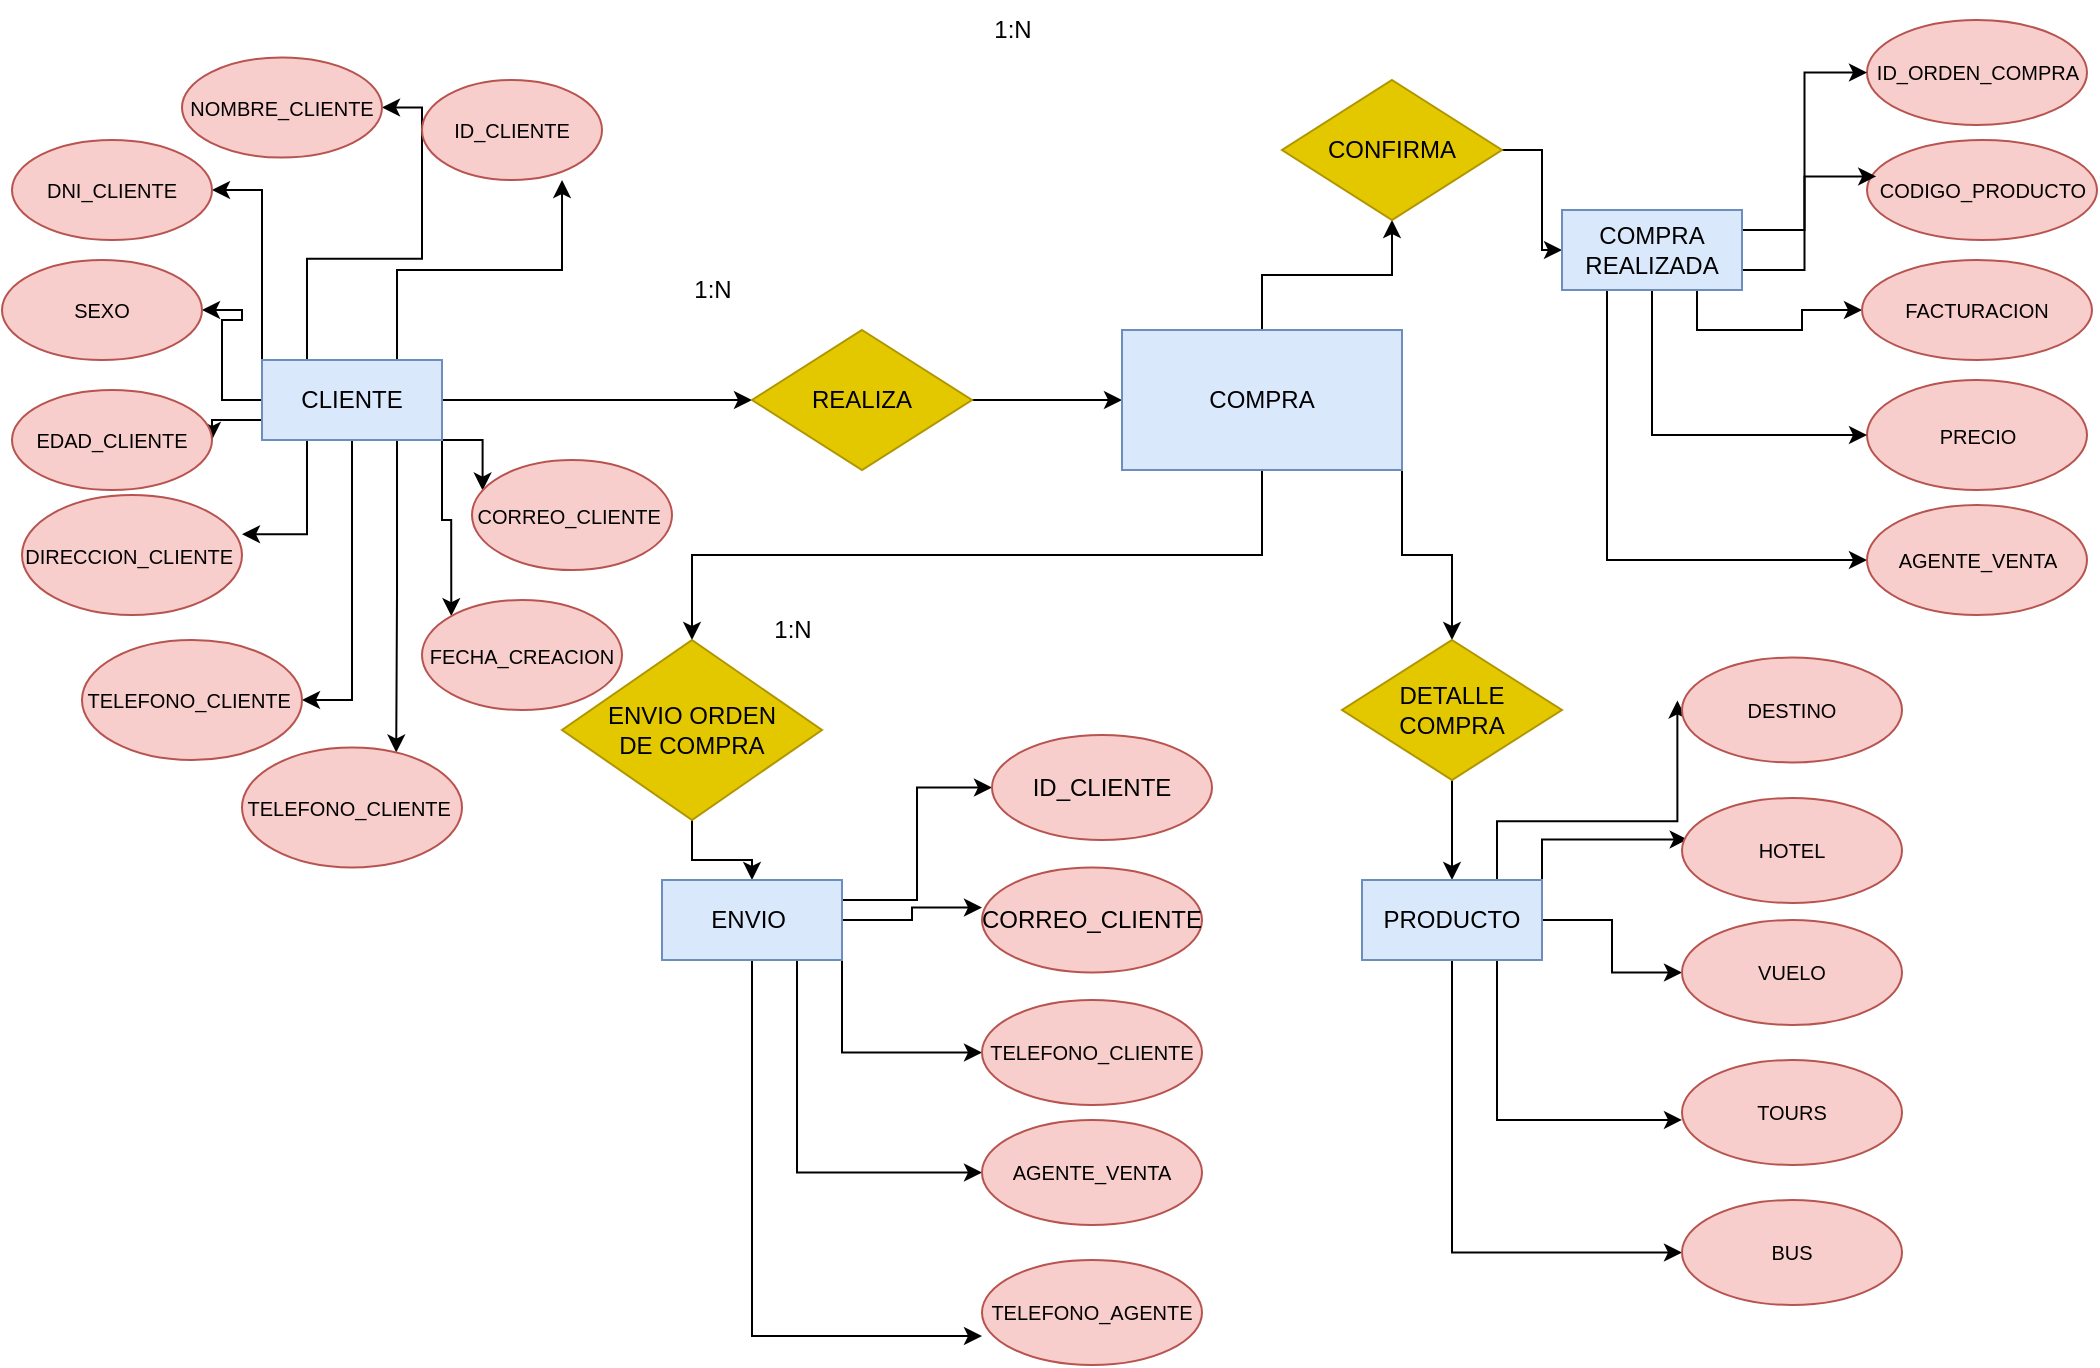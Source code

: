 <mxfile version="20.5.3" type="github">
  <diagram id="R2lEEEUBdFMjLlhIrx00" name="Page-1">
    <mxGraphModel dx="1186" dy="532" grid="1" gridSize="10" guides="1" tooltips="1" connect="1" arrows="1" fold="1" page="1" pageScale="1" pageWidth="1100" pageHeight="850" math="0" shadow="0" extFonts="Permanent Marker^https://fonts.googleapis.com/css?family=Permanent+Marker">
      <root>
        <mxCell id="0" />
        <mxCell id="1" parent="0" />
        <mxCell id="mcekP03rQafFfVdzX8bU-13" style="edgeStyle=orthogonalEdgeStyle;rounded=0;orthogonalLoop=1;jettySize=auto;html=1;exitX=1;exitY=0.5;exitDx=0;exitDy=0;entryX=0;entryY=0.5;entryDx=0;entryDy=0;" parent="1" source="mcekP03rQafFfVdzX8bU-1" target="mcekP03rQafFfVdzX8bU-2" edge="1">
          <mxGeometry relative="1" as="geometry" />
        </mxCell>
        <mxCell id="mcekP03rQafFfVdzX8bU-18" style="edgeStyle=orthogonalEdgeStyle;rounded=0;orthogonalLoop=1;jettySize=auto;html=1;exitX=1;exitY=1;exitDx=0;exitDy=0;entryX=0.053;entryY=0.278;entryDx=0;entryDy=0;entryPerimeter=0;" parent="1" source="mcekP03rQafFfVdzX8bU-1" target="mcekP03rQafFfVdzX8bU-6" edge="1">
          <mxGeometry relative="1" as="geometry" />
        </mxCell>
        <mxCell id="K9vO8aN5I-wYUYkz_wn9-12" style="edgeStyle=orthogonalEdgeStyle;rounded=0;orthogonalLoop=1;jettySize=auto;html=1;exitX=0.25;exitY=0;exitDx=0;exitDy=0;entryX=1;entryY=0.5;entryDx=0;entryDy=0;" parent="1" source="mcekP03rQafFfVdzX8bU-1" target="mcekP03rQafFfVdzX8bU-4" edge="1">
          <mxGeometry relative="1" as="geometry" />
        </mxCell>
        <mxCell id="K9vO8aN5I-wYUYkz_wn9-13" style="edgeStyle=orthogonalEdgeStyle;rounded=0;orthogonalLoop=1;jettySize=auto;html=1;exitX=0;exitY=0;exitDx=0;exitDy=0;entryX=1;entryY=0.5;entryDx=0;entryDy=0;" parent="1" source="mcekP03rQafFfVdzX8bU-1" target="K9vO8aN5I-wYUYkz_wn9-3" edge="1">
          <mxGeometry relative="1" as="geometry" />
        </mxCell>
        <mxCell id="K9vO8aN5I-wYUYkz_wn9-14" style="edgeStyle=orthogonalEdgeStyle;rounded=0;orthogonalLoop=1;jettySize=auto;html=1;exitX=0;exitY=0.75;exitDx=0;exitDy=0;entryX=1;entryY=0.5;entryDx=0;entryDy=0;" parent="1" source="mcekP03rQafFfVdzX8bU-1" target="K9vO8aN5I-wYUYkz_wn9-8" edge="1">
          <mxGeometry relative="1" as="geometry" />
        </mxCell>
        <mxCell id="K9vO8aN5I-wYUYkz_wn9-17" style="edgeStyle=orthogonalEdgeStyle;rounded=0;orthogonalLoop=1;jettySize=auto;html=1;exitX=0.25;exitY=1;exitDx=0;exitDy=0;entryX=1;entryY=0.327;entryDx=0;entryDy=0;entryPerimeter=0;" parent="1" source="mcekP03rQafFfVdzX8bU-1" target="mcekP03rQafFfVdzX8bU-5" edge="1">
          <mxGeometry relative="1" as="geometry" />
        </mxCell>
        <mxCell id="K9vO8aN5I-wYUYkz_wn9-18" style="edgeStyle=orthogonalEdgeStyle;rounded=0;orthogonalLoop=1;jettySize=auto;html=1;exitX=0.5;exitY=1;exitDx=0;exitDy=0;entryX=1;entryY=0.5;entryDx=0;entryDy=0;" parent="1" source="mcekP03rQafFfVdzX8bU-1" target="mcekP03rQafFfVdzX8bU-7" edge="1">
          <mxGeometry relative="1" as="geometry" />
        </mxCell>
        <mxCell id="K9vO8aN5I-wYUYkz_wn9-19" style="edgeStyle=orthogonalEdgeStyle;rounded=0;orthogonalLoop=1;jettySize=auto;html=1;exitX=0.75;exitY=1;exitDx=0;exitDy=0;entryX=0.701;entryY=0.042;entryDx=0;entryDy=0;entryPerimeter=0;" parent="1" source="mcekP03rQafFfVdzX8bU-1" target="K9vO8aN5I-wYUYkz_wn9-15" edge="1">
          <mxGeometry relative="1" as="geometry" />
        </mxCell>
        <mxCell id="HhUgTJQAeBWJktzc2wHe-2" style="edgeStyle=orthogonalEdgeStyle;rounded=0;orthogonalLoop=1;jettySize=auto;html=1;exitX=1;exitY=1;exitDx=0;exitDy=0;entryX=0;entryY=0;entryDx=0;entryDy=0;" parent="1" source="mcekP03rQafFfVdzX8bU-1" target="HhUgTJQAeBWJktzc2wHe-1" edge="1">
          <mxGeometry relative="1" as="geometry" />
        </mxCell>
        <mxCell id="HhUgTJQAeBWJktzc2wHe-3" style="edgeStyle=orthogonalEdgeStyle;rounded=0;orthogonalLoop=1;jettySize=auto;html=1;exitX=0.75;exitY=0;exitDx=0;exitDy=0;entryX=0.778;entryY=1;entryDx=0;entryDy=0;entryPerimeter=0;" parent="1" source="mcekP03rQafFfVdzX8bU-1" target="mcekP03rQafFfVdzX8bU-3" edge="1">
          <mxGeometry relative="1" as="geometry" />
        </mxCell>
        <mxCell id="HhUgTJQAeBWJktzc2wHe-5" style="edgeStyle=orthogonalEdgeStyle;rounded=0;orthogonalLoop=1;jettySize=auto;html=1;exitX=0;exitY=0.5;exitDx=0;exitDy=0;entryX=1;entryY=0.5;entryDx=0;entryDy=0;" parent="1" source="mcekP03rQafFfVdzX8bU-1" target="HhUgTJQAeBWJktzc2wHe-4" edge="1">
          <mxGeometry relative="1" as="geometry" />
        </mxCell>
        <mxCell id="mcekP03rQafFfVdzX8bU-1" value="CLIENTE" style="rounded=0;whiteSpace=wrap;html=1;fillColor=#dae8fc;strokeColor=#6c8ebf;" parent="1" vertex="1">
          <mxGeometry x="130" y="180" width="90" height="40" as="geometry" />
        </mxCell>
        <mxCell id="mcekP03rQafFfVdzX8bU-24" style="edgeStyle=orthogonalEdgeStyle;rounded=0;orthogonalLoop=1;jettySize=auto;html=1;exitX=1;exitY=0.5;exitDx=0;exitDy=0;entryX=0;entryY=0.5;entryDx=0;entryDy=0;" parent="1" source="mcekP03rQafFfVdzX8bU-2" target="mcekP03rQafFfVdzX8bU-23" edge="1">
          <mxGeometry relative="1" as="geometry" />
        </mxCell>
        <mxCell id="mcekP03rQafFfVdzX8bU-2" value="REALIZA" style="rhombus;whiteSpace=wrap;html=1;fillColor=#e3c800;strokeColor=#B09500;fontColor=#000000;" parent="1" vertex="1">
          <mxGeometry x="375" y="165" width="110" height="70" as="geometry" />
        </mxCell>
        <mxCell id="mcekP03rQafFfVdzX8bU-3" value="&lt;font style=&quot;font-size: 10px;&quot;&gt;ID_CLIENTE&lt;/font&gt;" style="ellipse;whiteSpace=wrap;html=1;fillColor=#f8cecc;strokeColor=#b85450;" parent="1" vertex="1">
          <mxGeometry x="210" y="40" width="90" height="50" as="geometry" />
        </mxCell>
        <mxCell id="mcekP03rQafFfVdzX8bU-4" value="&lt;font style=&quot;font-size: 10px;&quot;&gt;NOMBRE_CLIENTE&lt;/font&gt;" style="ellipse;whiteSpace=wrap;html=1;fillColor=#f8cecc;strokeColor=#b85450;" parent="1" vertex="1">
          <mxGeometry x="90" y="28.75" width="100" height="50" as="geometry" />
        </mxCell>
        <mxCell id="mcekP03rQafFfVdzX8bU-5" value="&lt;font style=&quot;font-size: 10px;&quot;&gt;DIRECCION_CLIENTE&amp;nbsp;&lt;/font&gt;" style="ellipse;whiteSpace=wrap;html=1;fillColor=#f8cecc;strokeColor=#b85450;" parent="1" vertex="1">
          <mxGeometry x="10" y="247.5" width="110" height="60" as="geometry" />
        </mxCell>
        <mxCell id="mcekP03rQafFfVdzX8bU-6" value="&lt;font style=&quot;font-size: 10px;&quot;&gt;CORREO_CLIENTE&amp;nbsp;&lt;/font&gt;" style="ellipse;whiteSpace=wrap;html=1;fillColor=#f8cecc;strokeColor=#b85450;" parent="1" vertex="1">
          <mxGeometry x="235" y="230" width="100" height="55" as="geometry" />
        </mxCell>
        <mxCell id="mcekP03rQafFfVdzX8bU-7" value="&lt;font style=&quot;font-size: 10px;&quot;&gt;TELEFONO_CLIENTE&amp;nbsp;&lt;/font&gt;" style="ellipse;whiteSpace=wrap;html=1;fillColor=#f8cecc;strokeColor=#b85450;" parent="1" vertex="1">
          <mxGeometry x="40" y="320" width="110" height="60" as="geometry" />
        </mxCell>
        <mxCell id="mcekP03rQafFfVdzX8bU-19" value="1:N" style="text;html=1;align=center;verticalAlign=middle;resizable=0;points=[];autosize=1;strokeColor=none;fillColor=none;" parent="1" vertex="1">
          <mxGeometry x="335" y="130" width="40" height="30" as="geometry" />
        </mxCell>
        <mxCell id="mcekP03rQafFfVdzX8bU-40" style="edgeStyle=orthogonalEdgeStyle;rounded=0;orthogonalLoop=1;jettySize=auto;html=1;exitX=0.5;exitY=0;exitDx=0;exitDy=0;entryX=0.5;entryY=1;entryDx=0;entryDy=0;" parent="1" source="mcekP03rQafFfVdzX8bU-23" target="mcekP03rQafFfVdzX8bU-38" edge="1">
          <mxGeometry relative="1" as="geometry" />
        </mxCell>
        <mxCell id="mcekP03rQafFfVdzX8bU-48" style="edgeStyle=orthogonalEdgeStyle;rounded=0;orthogonalLoop=1;jettySize=auto;html=1;exitX=0.5;exitY=1;exitDx=0;exitDy=0;entryX=0.5;entryY=0;entryDx=0;entryDy=0;" parent="1" source="mcekP03rQafFfVdzX8bU-23" target="mcekP03rQafFfVdzX8bU-47" edge="1">
          <mxGeometry relative="1" as="geometry" />
        </mxCell>
        <mxCell id="mcekP03rQafFfVdzX8bU-68" style="edgeStyle=orthogonalEdgeStyle;rounded=0;orthogonalLoop=1;jettySize=auto;html=1;exitX=1;exitY=1;exitDx=0;exitDy=0;" parent="1" source="mcekP03rQafFfVdzX8bU-23" target="mcekP03rQafFfVdzX8bU-66" edge="1">
          <mxGeometry relative="1" as="geometry" />
        </mxCell>
        <mxCell id="mcekP03rQafFfVdzX8bU-23" value="COMPRA" style="rounded=0;whiteSpace=wrap;html=1;fillColor=#dae8fc;strokeColor=#6c8ebf;" parent="1" vertex="1">
          <mxGeometry x="560" y="165" width="140" height="70" as="geometry" />
        </mxCell>
        <mxCell id="mcekP03rQafFfVdzX8bU-25" value="&lt;font style=&quot;font-size: 10px;&quot;&gt;CODIGO_PRODUCTO&lt;/font&gt;" style="ellipse;whiteSpace=wrap;html=1;fillColor=#f8cecc;strokeColor=#b85450;" parent="1" vertex="1">
          <mxGeometry x="932.5" y="70" width="115" height="50" as="geometry" />
        </mxCell>
        <mxCell id="mcekP03rQafFfVdzX8bU-26" value="&lt;font style=&quot;font-size: 10px;&quot;&gt;PRECIO&lt;/font&gt;" style="ellipse;whiteSpace=wrap;html=1;fillColor=#f8cecc;strokeColor=#b85450;" parent="1" vertex="1">
          <mxGeometry x="932.5" y="190" width="110" height="55" as="geometry" />
        </mxCell>
        <mxCell id="mcekP03rQafFfVdzX8bU-27" value="&lt;font style=&quot;font-size: 10px;&quot;&gt;ID_ORDEN_COMPRA&lt;/font&gt;" style="ellipse;whiteSpace=wrap;html=1;fillColor=#f8cecc;strokeColor=#b85450;" parent="1" vertex="1">
          <mxGeometry x="932.5" y="10" width="110" height="52.5" as="geometry" />
        </mxCell>
        <mxCell id="mcekP03rQafFfVdzX8bU-41" style="edgeStyle=orthogonalEdgeStyle;rounded=0;orthogonalLoop=1;jettySize=auto;html=1;exitX=1;exitY=0.5;exitDx=0;exitDy=0;entryX=0;entryY=0.5;entryDx=0;entryDy=0;" parent="1" source="mcekP03rQafFfVdzX8bU-38" target="mcekP03rQafFfVdzX8bU-39" edge="1">
          <mxGeometry relative="1" as="geometry" />
        </mxCell>
        <mxCell id="mcekP03rQafFfVdzX8bU-38" value="CONFIRMA" style="rhombus;whiteSpace=wrap;html=1;fillColor=#e3c800;strokeColor=#B09500;fontColor=#000000;" parent="1" vertex="1">
          <mxGeometry x="640" y="40" width="110" height="70" as="geometry" />
        </mxCell>
        <mxCell id="mcekP03rQafFfVdzX8bU-43" style="edgeStyle=orthogonalEdgeStyle;rounded=0;orthogonalLoop=1;jettySize=auto;html=1;exitX=1;exitY=0.25;exitDx=0;exitDy=0;entryX=0;entryY=0.5;entryDx=0;entryDy=0;" parent="1" source="mcekP03rQafFfVdzX8bU-39" target="mcekP03rQafFfVdzX8bU-27" edge="1">
          <mxGeometry relative="1" as="geometry" />
        </mxCell>
        <mxCell id="mcekP03rQafFfVdzX8bU-44" style="edgeStyle=orthogonalEdgeStyle;rounded=0;orthogonalLoop=1;jettySize=auto;html=1;exitX=1;exitY=0.75;exitDx=0;exitDy=0;entryX=0.04;entryY=0.364;entryDx=0;entryDy=0;entryPerimeter=0;" parent="1" source="mcekP03rQafFfVdzX8bU-39" target="mcekP03rQafFfVdzX8bU-25" edge="1">
          <mxGeometry relative="1" as="geometry" />
        </mxCell>
        <mxCell id="HhUgTJQAeBWJktzc2wHe-8" style="edgeStyle=orthogonalEdgeStyle;rounded=0;orthogonalLoop=1;jettySize=auto;html=1;exitX=0.25;exitY=1;exitDx=0;exitDy=0;entryX=0;entryY=0.5;entryDx=0;entryDy=0;" parent="1" source="mcekP03rQafFfVdzX8bU-39" target="HhUgTJQAeBWJktzc2wHe-6" edge="1">
          <mxGeometry relative="1" as="geometry" />
        </mxCell>
        <mxCell id="keSpZxRysglTn32ikJpo-4" style="edgeStyle=orthogonalEdgeStyle;rounded=0;orthogonalLoop=1;jettySize=auto;html=1;exitX=0.5;exitY=1;exitDx=0;exitDy=0;entryX=0;entryY=0.5;entryDx=0;entryDy=0;" edge="1" parent="1" source="mcekP03rQafFfVdzX8bU-39" target="mcekP03rQafFfVdzX8bU-26">
          <mxGeometry relative="1" as="geometry" />
        </mxCell>
        <mxCell id="keSpZxRysglTn32ikJpo-5" style="edgeStyle=orthogonalEdgeStyle;rounded=0;orthogonalLoop=1;jettySize=auto;html=1;exitX=0.75;exitY=1;exitDx=0;exitDy=0;" edge="1" parent="1" source="mcekP03rQafFfVdzX8bU-39" target="keSpZxRysglTn32ikJpo-3">
          <mxGeometry relative="1" as="geometry" />
        </mxCell>
        <mxCell id="mcekP03rQafFfVdzX8bU-39" value="COMPRA&lt;br&gt;REALIZADA" style="rounded=0;whiteSpace=wrap;html=1;fillColor=#dae8fc;strokeColor=#6c8ebf;" parent="1" vertex="1">
          <mxGeometry x="780" y="105" width="90" height="40" as="geometry" />
        </mxCell>
        <mxCell id="mcekP03rQafFfVdzX8bU-50" style="edgeStyle=orthogonalEdgeStyle;rounded=0;orthogonalLoop=1;jettySize=auto;html=1;exitX=0.5;exitY=1;exitDx=0;exitDy=0;entryX=0.5;entryY=0;entryDx=0;entryDy=0;" parent="1" source="mcekP03rQafFfVdzX8bU-47" target="mcekP03rQafFfVdzX8bU-49" edge="1">
          <mxGeometry relative="1" as="geometry" />
        </mxCell>
        <mxCell id="mcekP03rQafFfVdzX8bU-47" value="ENVIO ORDEN&lt;br&gt;DE COMPRA" style="rhombus;whiteSpace=wrap;html=1;fillColor=#e3c800;strokeColor=#B09500;fontColor=#000000;" parent="1" vertex="1">
          <mxGeometry x="280" y="320" width="130" height="90" as="geometry" />
        </mxCell>
        <mxCell id="mcekP03rQafFfVdzX8bU-59" style="edgeStyle=orthogonalEdgeStyle;rounded=0;orthogonalLoop=1;jettySize=auto;html=1;exitX=1;exitY=0.25;exitDx=0;exitDy=0;entryX=0;entryY=0.5;entryDx=0;entryDy=0;" parent="1" source="mcekP03rQafFfVdzX8bU-49" target="mcekP03rQafFfVdzX8bU-52" edge="1">
          <mxGeometry relative="1" as="geometry" />
        </mxCell>
        <mxCell id="mcekP03rQafFfVdzX8bU-60" style="edgeStyle=orthogonalEdgeStyle;rounded=0;orthogonalLoop=1;jettySize=auto;html=1;exitX=1;exitY=0.5;exitDx=0;exitDy=0;entryX=0;entryY=0.381;entryDx=0;entryDy=0;entryPerimeter=0;" parent="1" source="mcekP03rQafFfVdzX8bU-49" target="mcekP03rQafFfVdzX8bU-53" edge="1">
          <mxGeometry relative="1" as="geometry" />
        </mxCell>
        <mxCell id="mcekP03rQafFfVdzX8bU-61" style="edgeStyle=orthogonalEdgeStyle;rounded=0;orthogonalLoop=1;jettySize=auto;html=1;exitX=1;exitY=1;exitDx=0;exitDy=0;entryX=0;entryY=0.5;entryDx=0;entryDy=0;" parent="1" source="mcekP03rQafFfVdzX8bU-49" target="mcekP03rQafFfVdzX8bU-54" edge="1">
          <mxGeometry relative="1" as="geometry" />
        </mxCell>
        <mxCell id="mcekP03rQafFfVdzX8bU-62" style="edgeStyle=orthogonalEdgeStyle;rounded=0;orthogonalLoop=1;jettySize=auto;html=1;exitX=0.75;exitY=1;exitDx=0;exitDy=0;entryX=0;entryY=0.5;entryDx=0;entryDy=0;" parent="1" source="mcekP03rQafFfVdzX8bU-49" target="mcekP03rQafFfVdzX8bU-55" edge="1">
          <mxGeometry relative="1" as="geometry" />
        </mxCell>
        <mxCell id="HhUgTJQAeBWJktzc2wHe-10" style="edgeStyle=orthogonalEdgeStyle;rounded=0;orthogonalLoop=1;jettySize=auto;html=1;exitX=0.5;exitY=1;exitDx=0;exitDy=0;entryX=0;entryY=0.724;entryDx=0;entryDy=0;entryPerimeter=0;" parent="1" source="mcekP03rQafFfVdzX8bU-49" target="HhUgTJQAeBWJktzc2wHe-9" edge="1">
          <mxGeometry relative="1" as="geometry" />
        </mxCell>
        <mxCell id="mcekP03rQafFfVdzX8bU-49" value="ENVIO&amp;nbsp;" style="rounded=0;whiteSpace=wrap;html=1;fillColor=#dae8fc;strokeColor=#6c8ebf;" parent="1" vertex="1">
          <mxGeometry x="330" y="440" width="90" height="40" as="geometry" />
        </mxCell>
        <mxCell id="mcekP03rQafFfVdzX8bU-52" value="ID_CLIENTE" style="ellipse;whiteSpace=wrap;html=1;fillColor=#f8cecc;strokeColor=#b85450;" parent="1" vertex="1">
          <mxGeometry x="495" y="367.5" width="110" height="52.5" as="geometry" />
        </mxCell>
        <mxCell id="mcekP03rQafFfVdzX8bU-53" value="CORREO_CLIENTE" style="ellipse;whiteSpace=wrap;html=1;fillColor=#f8cecc;strokeColor=#b85450;" parent="1" vertex="1">
          <mxGeometry x="490" y="433.75" width="110" height="52.5" as="geometry" />
        </mxCell>
        <mxCell id="mcekP03rQafFfVdzX8bU-54" value="&lt;span style=&quot;font-size: 10px;&quot;&gt;TELEFONO_CLIENTE&lt;/span&gt;" style="ellipse;whiteSpace=wrap;html=1;fillColor=#f8cecc;strokeColor=#b85450;" parent="1" vertex="1">
          <mxGeometry x="490" y="500" width="110" height="52.5" as="geometry" />
        </mxCell>
        <mxCell id="mcekP03rQafFfVdzX8bU-55" value="&lt;font style=&quot;font-size: 10px;&quot;&gt;AGENTE_VENTA&lt;/font&gt;" style="ellipse;whiteSpace=wrap;html=1;fillColor=#f8cecc;strokeColor=#b85450;" parent="1" vertex="1">
          <mxGeometry x="490" y="560" width="110" height="52.5" as="geometry" />
        </mxCell>
        <mxCell id="mcekP03rQafFfVdzX8bU-64" value="1:N" style="text;html=1;align=center;verticalAlign=middle;resizable=0;points=[];autosize=1;strokeColor=none;fillColor=none;" parent="1" vertex="1">
          <mxGeometry x="375" y="300" width="40" height="30" as="geometry" />
        </mxCell>
        <mxCell id="mcekP03rQafFfVdzX8bU-65" value="1:N" style="text;html=1;align=center;verticalAlign=middle;resizable=0;points=[];autosize=1;strokeColor=none;fillColor=none;" parent="1" vertex="1">
          <mxGeometry x="485" width="40" height="30" as="geometry" />
        </mxCell>
        <mxCell id="mcekP03rQafFfVdzX8bU-78" style="edgeStyle=orthogonalEdgeStyle;rounded=0;orthogonalLoop=1;jettySize=auto;html=1;exitX=0.5;exitY=1;exitDx=0;exitDy=0;entryX=0.5;entryY=0;entryDx=0;entryDy=0;" parent="1" source="mcekP03rQafFfVdzX8bU-66" target="mcekP03rQafFfVdzX8bU-70" edge="1">
          <mxGeometry relative="1" as="geometry" />
        </mxCell>
        <mxCell id="mcekP03rQafFfVdzX8bU-66" value="DETALLE&lt;br&gt;COMPRA" style="rhombus;whiteSpace=wrap;html=1;fillColor=#e3c800;strokeColor=#B09500;fontColor=#000000;" parent="1" vertex="1">
          <mxGeometry x="670" y="320" width="110" height="70" as="geometry" />
        </mxCell>
        <mxCell id="mcekP03rQafFfVdzX8bU-79" value="" style="edgeStyle=orthogonalEdgeStyle;rounded=0;orthogonalLoop=1;jettySize=auto;html=1;" parent="1" source="mcekP03rQafFfVdzX8bU-70" target="mcekP03rQafFfVdzX8bU-73" edge="1">
          <mxGeometry relative="1" as="geometry" />
        </mxCell>
        <mxCell id="mcekP03rQafFfVdzX8bU-81" style="edgeStyle=orthogonalEdgeStyle;rounded=0;orthogonalLoop=1;jettySize=auto;html=1;exitX=0.75;exitY=0;exitDx=0;exitDy=0;entryX=-0.021;entryY=0.409;entryDx=0;entryDy=0;entryPerimeter=0;" parent="1" source="mcekP03rQafFfVdzX8bU-70" target="mcekP03rQafFfVdzX8bU-71" edge="1">
          <mxGeometry relative="1" as="geometry" />
        </mxCell>
        <mxCell id="mcekP03rQafFfVdzX8bU-82" style="edgeStyle=orthogonalEdgeStyle;rounded=0;orthogonalLoop=1;jettySize=auto;html=1;exitX=1;exitY=0;exitDx=0;exitDy=0;entryX=0.026;entryY=0.395;entryDx=0;entryDy=0;entryPerimeter=0;" parent="1" source="mcekP03rQafFfVdzX8bU-70" target="mcekP03rQafFfVdzX8bU-72" edge="1">
          <mxGeometry relative="1" as="geometry" />
        </mxCell>
        <mxCell id="mcekP03rQafFfVdzX8bU-84" style="edgeStyle=orthogonalEdgeStyle;rounded=0;orthogonalLoop=1;jettySize=auto;html=1;exitX=0.75;exitY=1;exitDx=0;exitDy=0;entryX=0;entryY=0.571;entryDx=0;entryDy=0;entryPerimeter=0;" parent="1" source="mcekP03rQafFfVdzX8bU-70" target="mcekP03rQafFfVdzX8bU-76" edge="1">
          <mxGeometry relative="1" as="geometry" />
        </mxCell>
        <mxCell id="keSpZxRysglTn32ikJpo-2" style="edgeStyle=orthogonalEdgeStyle;rounded=0;orthogonalLoop=1;jettySize=auto;html=1;exitX=0.5;exitY=1;exitDx=0;exitDy=0;entryX=0;entryY=0.5;entryDx=0;entryDy=0;" edge="1" parent="1" source="mcekP03rQafFfVdzX8bU-70" target="keSpZxRysglTn32ikJpo-1">
          <mxGeometry relative="1" as="geometry" />
        </mxCell>
        <mxCell id="mcekP03rQafFfVdzX8bU-70" value="PRODUCTO" style="rounded=0;whiteSpace=wrap;html=1;fillColor=#dae8fc;strokeColor=#6c8ebf;" parent="1" vertex="1">
          <mxGeometry x="680" y="440" width="90" height="40" as="geometry" />
        </mxCell>
        <mxCell id="mcekP03rQafFfVdzX8bU-71" value="&lt;span style=&quot;font-size: 10px;&quot;&gt;DESTINO&lt;/span&gt;" style="ellipse;whiteSpace=wrap;html=1;fillColor=#f8cecc;strokeColor=#b85450;" parent="1" vertex="1">
          <mxGeometry x="840" y="328.75" width="110" height="52.5" as="geometry" />
        </mxCell>
        <mxCell id="mcekP03rQafFfVdzX8bU-72" value="&lt;font style=&quot;font-size: 10px;&quot;&gt;HOTEL&lt;/font&gt;" style="ellipse;whiteSpace=wrap;html=1;fillColor=#f8cecc;strokeColor=#b85450;" parent="1" vertex="1">
          <mxGeometry x="840" y="399" width="110" height="52.5" as="geometry" />
        </mxCell>
        <mxCell id="mcekP03rQafFfVdzX8bU-73" value="&lt;font style=&quot;font-size: 10px;&quot;&gt;VUELO&lt;/font&gt;" style="ellipse;whiteSpace=wrap;html=1;fillColor=#f8cecc;strokeColor=#b85450;" parent="1" vertex="1">
          <mxGeometry x="840" y="460" width="110" height="52.5" as="geometry" />
        </mxCell>
        <mxCell id="mcekP03rQafFfVdzX8bU-75" style="edgeStyle=orthogonalEdgeStyle;rounded=0;orthogonalLoop=1;jettySize=auto;html=1;exitX=0.5;exitY=1;exitDx=0;exitDy=0;" parent="1" edge="1">
          <mxGeometry relative="1" as="geometry">
            <mxPoint x="895" y="582.5" as="sourcePoint" />
            <mxPoint x="895" y="582.5" as="targetPoint" />
          </mxGeometry>
        </mxCell>
        <mxCell id="mcekP03rQafFfVdzX8bU-76" value="&lt;font style=&quot;font-size: 10px;&quot;&gt;TOURS&lt;/font&gt;" style="ellipse;whiteSpace=wrap;html=1;fillColor=#f8cecc;strokeColor=#b85450;" parent="1" vertex="1">
          <mxGeometry x="840" y="530" width="110" height="52.5" as="geometry" />
        </mxCell>
        <mxCell id="K9vO8aN5I-wYUYkz_wn9-3" value="&lt;font style=&quot;font-size: 10px;&quot;&gt;DNI_CLIENTE&lt;/font&gt;" style="ellipse;whiteSpace=wrap;html=1;fillColor=#f8cecc;strokeColor=#b85450;" parent="1" vertex="1">
          <mxGeometry x="5" y="70" width="100" height="50" as="geometry" />
        </mxCell>
        <mxCell id="K9vO8aN5I-wYUYkz_wn9-8" value="&lt;font style=&quot;font-size: 10px;&quot;&gt;EDAD_CLIENTE&lt;/font&gt;" style="ellipse;whiteSpace=wrap;html=1;fillColor=#f8cecc;strokeColor=#b85450;" parent="1" vertex="1">
          <mxGeometry x="5" y="195" width="100" height="50" as="geometry" />
        </mxCell>
        <mxCell id="K9vO8aN5I-wYUYkz_wn9-15" value="&lt;font style=&quot;font-size: 10px;&quot;&gt;TELEFONO_CLIENTE&amp;nbsp;&lt;/font&gt;" style="ellipse;whiteSpace=wrap;html=1;fillColor=#f8cecc;strokeColor=#b85450;" parent="1" vertex="1">
          <mxGeometry x="120" y="373.75" width="110" height="60" as="geometry" />
        </mxCell>
        <mxCell id="HhUgTJQAeBWJktzc2wHe-1" value="&lt;font style=&quot;font-size: 10px;&quot;&gt;FECHA_CREACION&lt;/font&gt;" style="ellipse;whiteSpace=wrap;html=1;fillColor=#f8cecc;strokeColor=#b85450;" parent="1" vertex="1">
          <mxGeometry x="210" y="300" width="100" height="55" as="geometry" />
        </mxCell>
        <mxCell id="HhUgTJQAeBWJktzc2wHe-4" value="&lt;font style=&quot;font-size: 10px;&quot;&gt;SEXO&lt;/font&gt;" style="ellipse;whiteSpace=wrap;html=1;fillColor=#f8cecc;strokeColor=#b85450;" parent="1" vertex="1">
          <mxGeometry y="130" width="100" height="50" as="geometry" />
        </mxCell>
        <mxCell id="HhUgTJQAeBWJktzc2wHe-6" value="&lt;font style=&quot;font-size: 10px;&quot;&gt;AGENTE_VENTA&lt;/font&gt;" style="ellipse;whiteSpace=wrap;html=1;fillColor=#f8cecc;strokeColor=#b85450;" parent="1" vertex="1">
          <mxGeometry x="932.5" y="252.5" width="110" height="55" as="geometry" />
        </mxCell>
        <mxCell id="HhUgTJQAeBWJktzc2wHe-9" value="&lt;font style=&quot;font-size: 10px;&quot;&gt;TELEFONO_AGENTE&lt;/font&gt;" style="ellipse;whiteSpace=wrap;html=1;fillColor=#f8cecc;strokeColor=#b85450;" parent="1" vertex="1">
          <mxGeometry x="490" y="630" width="110" height="52.5" as="geometry" />
        </mxCell>
        <mxCell id="keSpZxRysglTn32ikJpo-1" value="&lt;font style=&quot;font-size: 10px;&quot;&gt;BUS&lt;/font&gt;" style="ellipse;whiteSpace=wrap;html=1;fillColor=#f8cecc;strokeColor=#b85450;" vertex="1" parent="1">
          <mxGeometry x="840" y="600" width="110" height="52.5" as="geometry" />
        </mxCell>
        <mxCell id="keSpZxRysglTn32ikJpo-3" value="&lt;font style=&quot;font-size: 10px;&quot;&gt;FACTURACION&lt;/font&gt;" style="ellipse;whiteSpace=wrap;html=1;fillColor=#f8cecc;strokeColor=#b85450;" vertex="1" parent="1">
          <mxGeometry x="930" y="130" width="115" height="50" as="geometry" />
        </mxCell>
      </root>
    </mxGraphModel>
  </diagram>
</mxfile>
